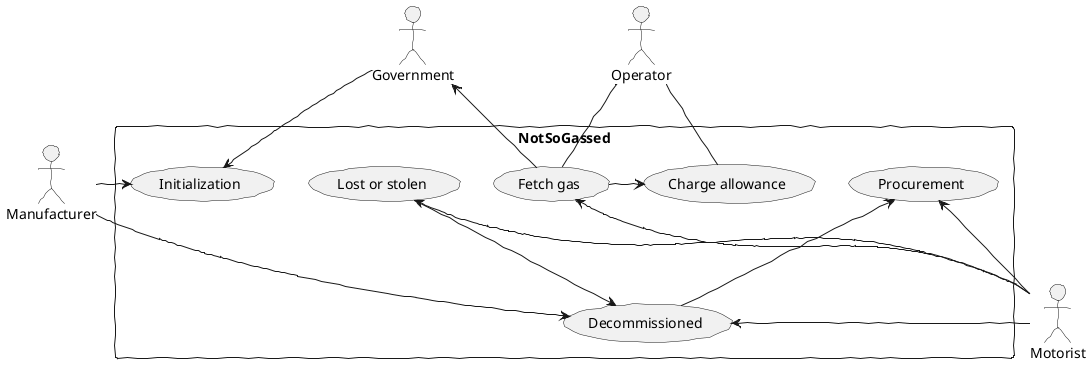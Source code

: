 @startuml
skinparam handwritten true
skinparam packageStyle rectangle

:Operator: as :oper:
:Motorist: as :moto:
:Manufacturer: as :manu:
:Government: as :gove:

rectangle NotSoGassed {
  (Initialization) as (init)
  (Procurement) as (proc)
  (Charge allowance) as (char)
  (Fetch gas) as (fetc)
  (Lost or stolen) as (lost)
  (Decommissioned) as (deco)

  (proc) <-right- moto
  (fetc) <-right- moto
  (lost) <-right- moto
  (deco) <-right- moto
  (fetc) -right-> (char)

  oper -down- (fetc)
  oper -down- (char)

  manu -right-> (init)
  manu -right-> (deco)
  (deco) -up-> (proc)
  (lost) -down-> (deco)

  gove -down-> (init)
  (fetc) -up-> gove


}

@enduml
